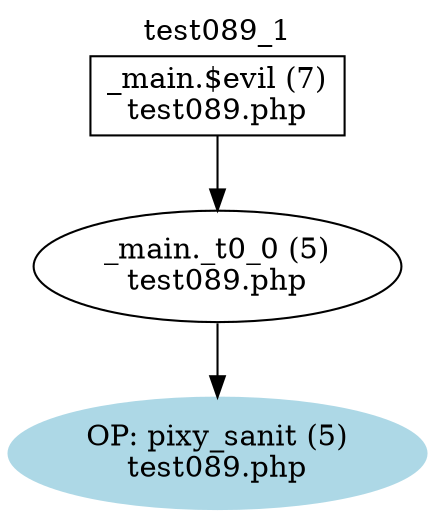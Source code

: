 digraph cfg {
  label="test089_1";
  labelloc=t;
  n1 [shape=box, label="_main.$evil (7)\ntest089.php"];
  n2 [shape=ellipse, label="_main._t0_0 (5)\ntest089.php"];
  n3 [shape=ellipse, label="OP: pixy_sanit (5)\ntest089.php",style=filled,color=lightblue];
  n1 -> n2;
  n2 -> n3;
}
